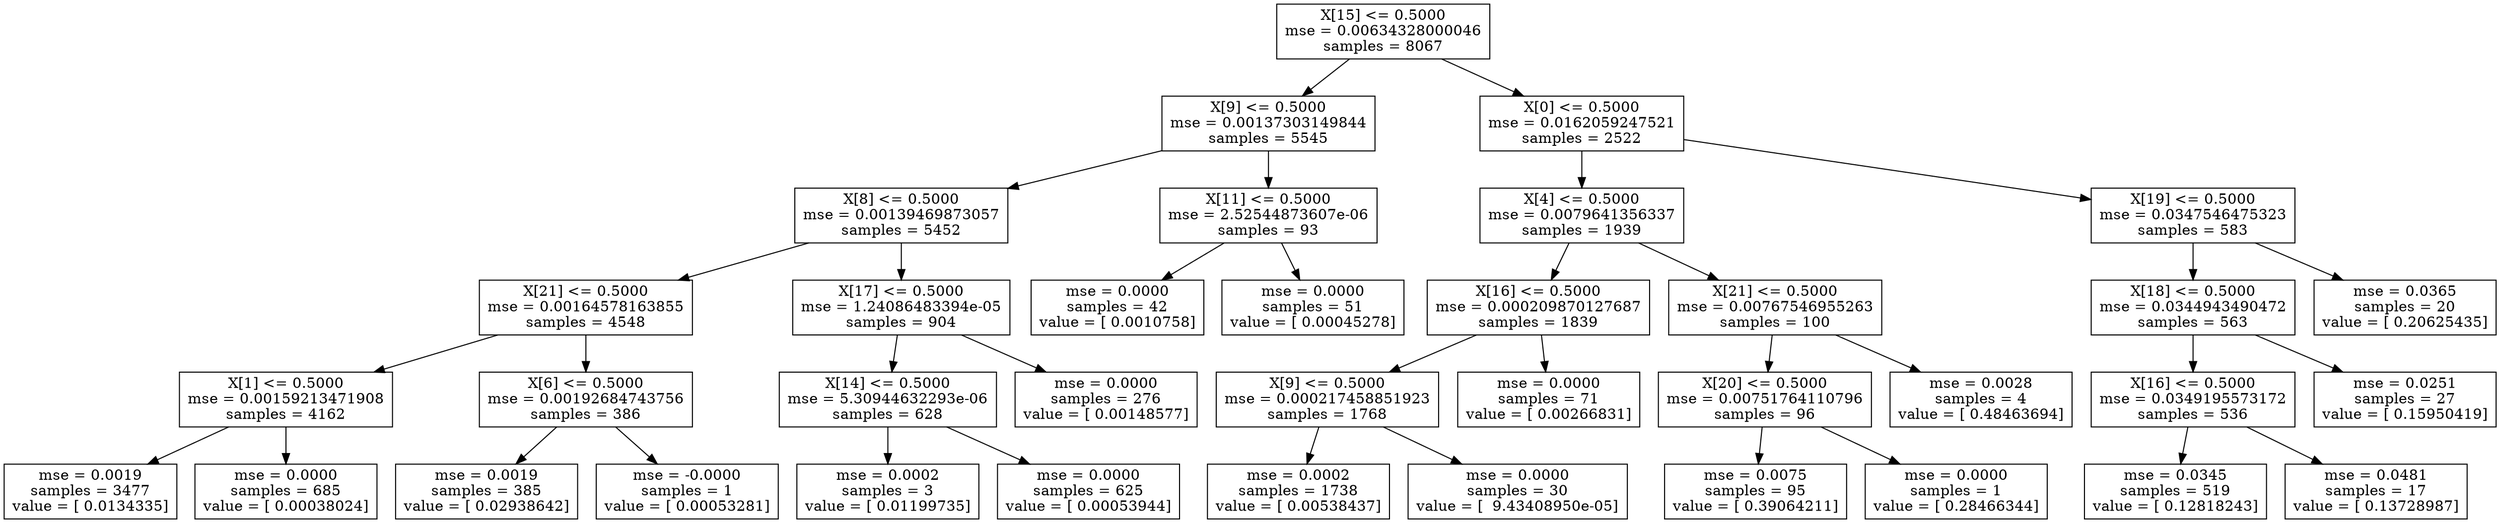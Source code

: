 digraph Tree {
0 [label="X[15] <= 0.5000\nmse = 0.00634328000046\nsamples = 8067", shape="box"] ;
1 [label="X[9] <= 0.5000\nmse = 0.00137303149844\nsamples = 5545", shape="box"] ;
0 -> 1 ;
2 [label="X[8] <= 0.5000\nmse = 0.00139469873057\nsamples = 5452", shape="box"] ;
1 -> 2 ;
3 [label="X[21] <= 0.5000\nmse = 0.00164578163855\nsamples = 4548", shape="box"] ;
2 -> 3 ;
4 [label="X[1] <= 0.5000\nmse = 0.00159213471908\nsamples = 4162", shape="box"] ;
3 -> 4 ;
5 [label="mse = 0.0019\nsamples = 3477\nvalue = [ 0.0134335]", shape="box"] ;
4 -> 5 ;
6 [label="mse = 0.0000\nsamples = 685\nvalue = [ 0.00038024]", shape="box"] ;
4 -> 6 ;
7 [label="X[6] <= 0.5000\nmse = 0.00192684743756\nsamples = 386", shape="box"] ;
3 -> 7 ;
8 [label="mse = 0.0019\nsamples = 385\nvalue = [ 0.02938642]", shape="box"] ;
7 -> 8 ;
9 [label="mse = -0.0000\nsamples = 1\nvalue = [ 0.00053281]", shape="box"] ;
7 -> 9 ;
10 [label="X[17] <= 0.5000\nmse = 1.24086483394e-05\nsamples = 904", shape="box"] ;
2 -> 10 ;
11 [label="X[14] <= 0.5000\nmse = 5.30944632293e-06\nsamples = 628", shape="box"] ;
10 -> 11 ;
12 [label="mse = 0.0002\nsamples = 3\nvalue = [ 0.01199735]", shape="box"] ;
11 -> 12 ;
13 [label="mse = 0.0000\nsamples = 625\nvalue = [ 0.00053944]", shape="box"] ;
11 -> 13 ;
14 [label="mse = 0.0000\nsamples = 276\nvalue = [ 0.00148577]", shape="box"] ;
10 -> 14 ;
15 [label="X[11] <= 0.5000\nmse = 2.52544873607e-06\nsamples = 93", shape="box"] ;
1 -> 15 ;
16 [label="mse = 0.0000\nsamples = 42\nvalue = [ 0.0010758]", shape="box"] ;
15 -> 16 ;
17 [label="mse = 0.0000\nsamples = 51\nvalue = [ 0.00045278]", shape="box"] ;
15 -> 17 ;
18 [label="X[0] <= 0.5000\nmse = 0.0162059247521\nsamples = 2522", shape="box"] ;
0 -> 18 ;
19 [label="X[4] <= 0.5000\nmse = 0.0079641356337\nsamples = 1939", shape="box"] ;
18 -> 19 ;
20 [label="X[16] <= 0.5000\nmse = 0.000209870127687\nsamples = 1839", shape="box"] ;
19 -> 20 ;
21 [label="X[9] <= 0.5000\nmse = 0.000217458851923\nsamples = 1768", shape="box"] ;
20 -> 21 ;
22 [label="mse = 0.0002\nsamples = 1738\nvalue = [ 0.00538437]", shape="box"] ;
21 -> 22 ;
23 [label="mse = 0.0000\nsamples = 30\nvalue = [  9.43408950e-05]", shape="box"] ;
21 -> 23 ;
24 [label="mse = 0.0000\nsamples = 71\nvalue = [ 0.00266831]", shape="box"] ;
20 -> 24 ;
25 [label="X[21] <= 0.5000\nmse = 0.00767546955263\nsamples = 100", shape="box"] ;
19 -> 25 ;
26 [label="X[20] <= 0.5000\nmse = 0.00751764110796\nsamples = 96", shape="box"] ;
25 -> 26 ;
27 [label="mse = 0.0075\nsamples = 95\nvalue = [ 0.39064211]", shape="box"] ;
26 -> 27 ;
28 [label="mse = 0.0000\nsamples = 1\nvalue = [ 0.28466344]", shape="box"] ;
26 -> 28 ;
29 [label="mse = 0.0028\nsamples = 4\nvalue = [ 0.48463694]", shape="box"] ;
25 -> 29 ;
30 [label="X[19] <= 0.5000\nmse = 0.0347546475323\nsamples = 583", shape="box"] ;
18 -> 30 ;
31 [label="X[18] <= 0.5000\nmse = 0.0344943490472\nsamples = 563", shape="box"] ;
30 -> 31 ;
32 [label="X[16] <= 0.5000\nmse = 0.0349195573172\nsamples = 536", shape="box"] ;
31 -> 32 ;
33 [label="mse = 0.0345\nsamples = 519\nvalue = [ 0.12818243]", shape="box"] ;
32 -> 33 ;
34 [label="mse = 0.0481\nsamples = 17\nvalue = [ 0.13728987]", shape="box"] ;
32 -> 34 ;
35 [label="mse = 0.0251\nsamples = 27\nvalue = [ 0.15950419]", shape="box"] ;
31 -> 35 ;
36 [label="mse = 0.0365\nsamples = 20\nvalue = [ 0.20625435]", shape="box"] ;
30 -> 36 ;
}